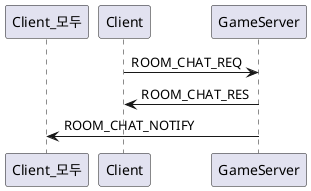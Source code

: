 @startuml
participant Client_모두
participant Client
participant GameServer
Client -> GameServer: ROOM_CHAT_REQ
Client <- GameServer: ROOM_CHAT_RES
Client_모두 <- GameServer: ROOM_CHAT_NOTIFY
@enduml
